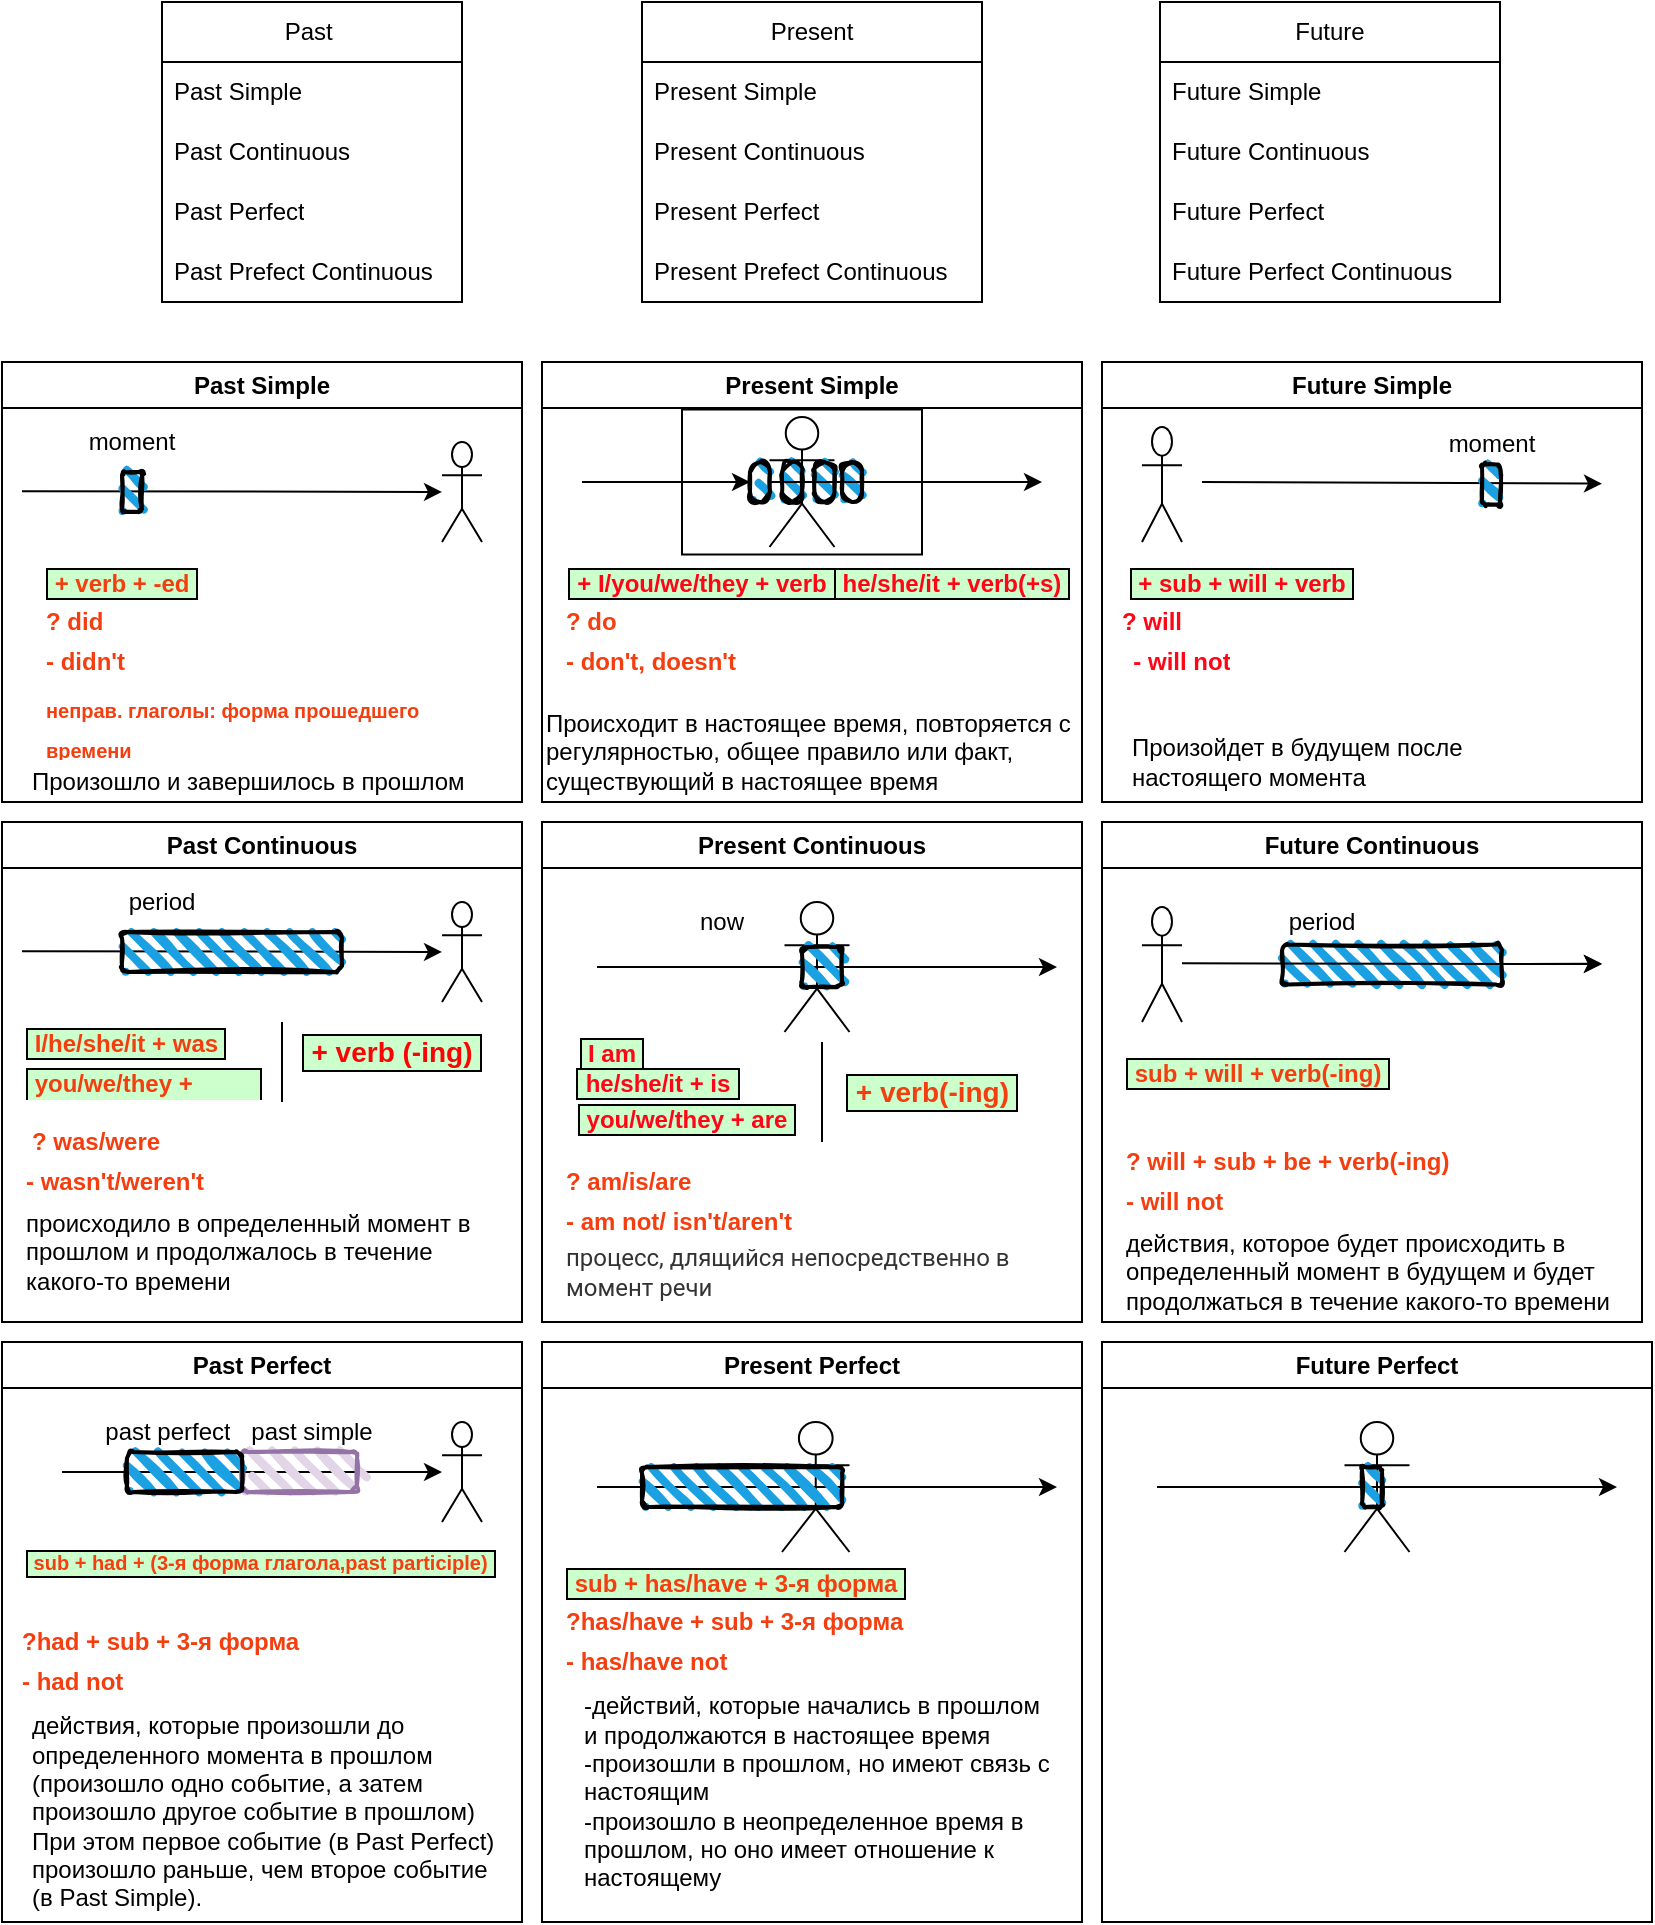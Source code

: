 <mxfile version="21.1.7" type="github">
  <diagram name="Страница 1" id="HaqHr7datS-S6JQ_34eg">
    <mxGraphModel dx="1050" dy="541" grid="1" gridSize="10" guides="1" tooltips="1" connect="1" arrows="1" fold="1" page="1" pageScale="1" pageWidth="827" pageHeight="1169" math="0" shadow="0">
      <root>
        <mxCell id="0" />
        <mxCell id="1" parent="0" />
        <mxCell id="sSVKV6Z9X-DRzIi5GmWs-9" value="Past&amp;nbsp;" style="swimlane;fontStyle=0;childLayout=stackLayout;horizontal=1;startSize=30;horizontalStack=0;resizeParent=1;resizeParentMax=0;resizeLast=0;collapsible=1;marginBottom=0;whiteSpace=wrap;html=1;" parent="1" vertex="1">
          <mxGeometry x="120" y="40" width="150" height="150" as="geometry" />
        </mxCell>
        <mxCell id="sSVKV6Z9X-DRzIi5GmWs-10" value="Past Simple" style="text;strokeColor=none;fillColor=none;align=left;verticalAlign=middle;spacingLeft=4;spacingRight=4;overflow=hidden;points=[[0,0.5],[1,0.5]];portConstraint=eastwest;rotatable=0;whiteSpace=wrap;html=1;" parent="sSVKV6Z9X-DRzIi5GmWs-9" vertex="1">
          <mxGeometry y="30" width="150" height="30" as="geometry" />
        </mxCell>
        <mxCell id="sSVKV6Z9X-DRzIi5GmWs-11" value="Past Continuous" style="text;strokeColor=none;fillColor=none;align=left;verticalAlign=middle;spacingLeft=4;spacingRight=4;overflow=hidden;points=[[0,0.5],[1,0.5]];portConstraint=eastwest;rotatable=0;whiteSpace=wrap;html=1;" parent="sSVKV6Z9X-DRzIi5GmWs-9" vertex="1">
          <mxGeometry y="60" width="150" height="30" as="geometry" />
        </mxCell>
        <mxCell id="sSVKV6Z9X-DRzIi5GmWs-12" value="Past Perfect" style="text;strokeColor=none;fillColor=none;align=left;verticalAlign=middle;spacingLeft=4;spacingRight=4;overflow=hidden;points=[[0,0.5],[1,0.5]];portConstraint=eastwest;rotatable=0;whiteSpace=wrap;html=1;" parent="sSVKV6Z9X-DRzIi5GmWs-9" vertex="1">
          <mxGeometry y="90" width="150" height="30" as="geometry" />
        </mxCell>
        <mxCell id="sSVKV6Z9X-DRzIi5GmWs-18" value="Past Prefect Continuous" style="text;strokeColor=none;fillColor=none;align=left;verticalAlign=middle;spacingLeft=4;spacingRight=4;overflow=hidden;points=[[0,0.5],[1,0.5]];portConstraint=eastwest;rotatable=0;whiteSpace=wrap;html=1;" parent="sSVKV6Z9X-DRzIi5GmWs-9" vertex="1">
          <mxGeometry y="120" width="150" height="30" as="geometry" />
        </mxCell>
        <mxCell id="sSVKV6Z9X-DRzIi5GmWs-19" value="Present" style="swimlane;fontStyle=0;childLayout=stackLayout;horizontal=1;startSize=30;horizontalStack=0;resizeParent=1;resizeParentMax=0;resizeLast=0;collapsible=1;marginBottom=0;whiteSpace=wrap;html=1;" parent="1" vertex="1">
          <mxGeometry x="360" y="40" width="170" height="150" as="geometry" />
        </mxCell>
        <mxCell id="sSVKV6Z9X-DRzIi5GmWs-20" value="Present Simple" style="text;strokeColor=none;fillColor=none;align=left;verticalAlign=middle;spacingLeft=4;spacingRight=4;overflow=hidden;points=[[0,0.5],[1,0.5]];portConstraint=eastwest;rotatable=0;whiteSpace=wrap;html=1;" parent="sSVKV6Z9X-DRzIi5GmWs-19" vertex="1">
          <mxGeometry y="30" width="170" height="30" as="geometry" />
        </mxCell>
        <mxCell id="sSVKV6Z9X-DRzIi5GmWs-21" value="Present Continuous" style="text;strokeColor=none;fillColor=none;align=left;verticalAlign=middle;spacingLeft=4;spacingRight=4;overflow=hidden;points=[[0,0.5],[1,0.5]];portConstraint=eastwest;rotatable=0;whiteSpace=wrap;html=1;" parent="sSVKV6Z9X-DRzIi5GmWs-19" vertex="1">
          <mxGeometry y="60" width="170" height="30" as="geometry" />
        </mxCell>
        <mxCell id="sSVKV6Z9X-DRzIi5GmWs-22" value="Present Perfect" style="text;strokeColor=none;fillColor=none;align=left;verticalAlign=middle;spacingLeft=4;spacingRight=4;overflow=hidden;points=[[0,0.5],[1,0.5]];portConstraint=eastwest;rotatable=0;whiteSpace=wrap;html=1;" parent="sSVKV6Z9X-DRzIi5GmWs-19" vertex="1">
          <mxGeometry y="90" width="170" height="30" as="geometry" />
        </mxCell>
        <mxCell id="sSVKV6Z9X-DRzIi5GmWs-23" value="Present Prefect Continuous" style="text;strokeColor=none;fillColor=none;align=left;verticalAlign=middle;spacingLeft=4;spacingRight=4;overflow=hidden;points=[[0,0.5],[1,0.5]];portConstraint=eastwest;rotatable=0;whiteSpace=wrap;html=1;" parent="sSVKV6Z9X-DRzIi5GmWs-19" vertex="1">
          <mxGeometry y="120" width="170" height="30" as="geometry" />
        </mxCell>
        <mxCell id="sSVKV6Z9X-DRzIi5GmWs-24" value="Future" style="swimlane;fontStyle=0;childLayout=stackLayout;horizontal=1;startSize=30;horizontalStack=0;resizeParent=1;resizeParentMax=0;resizeLast=0;collapsible=1;marginBottom=0;whiteSpace=wrap;html=1;" parent="1" vertex="1">
          <mxGeometry x="619" y="40" width="170" height="150" as="geometry" />
        </mxCell>
        <mxCell id="sSVKV6Z9X-DRzIi5GmWs-25" value="Future Simple" style="text;strokeColor=none;fillColor=none;align=left;verticalAlign=middle;spacingLeft=4;spacingRight=4;overflow=hidden;points=[[0,0.5],[1,0.5]];portConstraint=eastwest;rotatable=0;whiteSpace=wrap;html=1;" parent="sSVKV6Z9X-DRzIi5GmWs-24" vertex="1">
          <mxGeometry y="30" width="170" height="30" as="geometry" />
        </mxCell>
        <mxCell id="sSVKV6Z9X-DRzIi5GmWs-26" value="Future Continuous" style="text;strokeColor=none;fillColor=none;align=left;verticalAlign=middle;spacingLeft=4;spacingRight=4;overflow=hidden;points=[[0,0.5],[1,0.5]];portConstraint=eastwest;rotatable=0;whiteSpace=wrap;html=1;" parent="sSVKV6Z9X-DRzIi5GmWs-24" vertex="1">
          <mxGeometry y="60" width="170" height="30" as="geometry" />
        </mxCell>
        <mxCell id="sSVKV6Z9X-DRzIi5GmWs-27" value="Future Perfect" style="text;strokeColor=none;fillColor=none;align=left;verticalAlign=middle;spacingLeft=4;spacingRight=4;overflow=hidden;points=[[0,0.5],[1,0.5]];portConstraint=eastwest;rotatable=0;whiteSpace=wrap;html=1;" parent="sSVKV6Z9X-DRzIi5GmWs-24" vertex="1">
          <mxGeometry y="90" width="170" height="30" as="geometry" />
        </mxCell>
        <mxCell id="sSVKV6Z9X-DRzIi5GmWs-28" value="Future Perfect Continuous" style="text;strokeColor=none;fillColor=none;align=left;verticalAlign=middle;spacingLeft=4;spacingRight=4;overflow=hidden;points=[[0,0.5],[1,0.5]];portConstraint=eastwest;rotatable=0;whiteSpace=wrap;html=1;" parent="sSVKV6Z9X-DRzIi5GmWs-24" vertex="1">
          <mxGeometry y="120" width="170" height="30" as="geometry" />
        </mxCell>
        <mxCell id="sSVKV6Z9X-DRzIi5GmWs-29" value="Past Simple" style="swimlane;whiteSpace=wrap;html=1;" parent="1" vertex="1">
          <mxGeometry x="40" y="220" width="260" height="220" as="geometry" />
        </mxCell>
        <mxCell id="sSVKV6Z9X-DRzIi5GmWs-32" value="" style="shape=umlActor;verticalLabelPosition=bottom;verticalAlign=top;html=1;outlineConnect=0;" parent="sSVKV6Z9X-DRzIi5GmWs-29" vertex="1">
          <mxGeometry x="220" y="40" width="20" height="50" as="geometry" />
        </mxCell>
        <mxCell id="sSVKV6Z9X-DRzIi5GmWs-33" value="" style="endArrow=classic;html=1;rounded=0;exitX=0.375;exitY=0.729;exitDx=0;exitDy=0;exitPerimeter=0;" parent="sSVKV6Z9X-DRzIi5GmWs-29" target="sSVKV6Z9X-DRzIi5GmWs-32" edge="1">
          <mxGeometry width="50" height="50" relative="1" as="geometry">
            <mxPoint x="10" y="64.58" as="sourcePoint" />
            <mxPoint x="200" y="64.58" as="targetPoint" />
          </mxGeometry>
        </mxCell>
        <mxCell id="sSVKV6Z9X-DRzIi5GmWs-35" value="" style="rounded=1;whiteSpace=wrap;html=1;strokeWidth=2;fillWeight=4;hachureGap=8;hachureAngle=45;fillColor=#1ba1e2;sketch=1;" parent="sSVKV6Z9X-DRzIi5GmWs-29" vertex="1">
          <mxGeometry x="60" y="55" width="10" height="20" as="geometry" />
        </mxCell>
        <UserObject label="&amp;nbsp;+ verb + -ed&amp;nbsp;" placeholders="1" name="Variable" id="sSVKV6Z9X-DRzIi5GmWs-45">
          <mxCell style="text;html=1;strokeColor=none;fillColor=none;align=left;verticalAlign=middle;whiteSpace=wrap;overflow=hidden;fontStyle=1;fontColor=#f43e10;fontSize=12;labelBackgroundColor=#CCFFCC;labelBorderColor=default;" parent="sSVKV6Z9X-DRzIi5GmWs-29" vertex="1">
            <mxGeometry x="20" y="100" width="80" height="20" as="geometry" />
          </mxCell>
        </UserObject>
        <UserObject label="&lt;font style=&quot;font-size: 10px;&quot;&gt;неправ. глаголы: форма прошедшего времени&lt;/font&gt;" placeholders="1" name="Variable" id="sSVKV6Z9X-DRzIi5GmWs-47">
          <mxCell style="text;html=1;strokeColor=none;fillColor=none;align=left;verticalAlign=middle;whiteSpace=wrap;overflow=hidden;fontStyle=1;fontColor=#f43e10;fontSize=17;" parent="sSVKV6Z9X-DRzIi5GmWs-29" vertex="1">
            <mxGeometry x="20" y="160" width="195" height="40" as="geometry" />
          </mxCell>
        </UserObject>
        <UserObject label="Произошло и завершилось в прошлом" placeholders="1" name="Variable" id="sSVKV6Z9X-DRzIi5GmWs-54">
          <mxCell style="text;html=1;strokeColor=none;fillColor=none;align=left;verticalAlign=middle;whiteSpace=wrap;overflow=hidden;" parent="sSVKV6Z9X-DRzIi5GmWs-29" vertex="1">
            <mxGeometry x="12.5" y="200" width="235" height="20" as="geometry" />
          </mxCell>
        </UserObject>
        <UserObject label="moment" placeholders="1" name="Variable" id="sSVKV6Z9X-DRzIi5GmWs-55">
          <mxCell style="text;html=1;strokeColor=none;fillColor=none;align=center;verticalAlign=middle;whiteSpace=wrap;overflow=hidden;" parent="sSVKV6Z9X-DRzIi5GmWs-29" vertex="1">
            <mxGeometry x="25" y="30" width="80" height="20" as="geometry" />
          </mxCell>
        </UserObject>
        <UserObject label="? did" placeholders="1" name="Variable" id="KWtOq8d0CYG3wRhczN9--9">
          <mxCell style="text;html=1;strokeColor=none;fillColor=none;align=left;verticalAlign=middle;whiteSpace=wrap;overflow=hidden;fontStyle=1;fontColor=#f43e10;fontSize=12;" parent="sSVKV6Z9X-DRzIi5GmWs-29" vertex="1">
            <mxGeometry x="20" y="120" width="75" height="20" as="geometry" />
          </mxCell>
        </UserObject>
        <UserObject label="- didn&#39;t" placeholders="1" name="Variable" id="KWtOq8d0CYG3wRhczN9--15">
          <mxCell style="text;html=1;strokeColor=none;fillColor=none;align=left;verticalAlign=middle;whiteSpace=wrap;overflow=hidden;fontStyle=1;fontColor=#f43e10;fontSize=12;" parent="sSVKV6Z9X-DRzIi5GmWs-29" vertex="1">
            <mxGeometry x="20" y="140" width="75" height="20" as="geometry" />
          </mxCell>
        </UserObject>
        <mxCell id="sSVKV6Z9X-DRzIi5GmWs-30" value="Present Simple" style="swimlane;whiteSpace=wrap;html=1;" parent="1" vertex="1">
          <mxGeometry x="310" y="220" width="270" height="220" as="geometry" />
        </mxCell>
        <mxCell id="sSVKV6Z9X-DRzIi5GmWs-48" value="" style="shape=umlActor;verticalLabelPosition=bottom;verticalAlign=top;html=1;outlineConnect=0;" parent="sSVKV6Z9X-DRzIi5GmWs-30" vertex="1">
          <mxGeometry x="113.75" y="27.5" width="32.5" height="65" as="geometry" />
        </mxCell>
        <UserObject label="&amp;nbsp;+ I/you/we/they + verb&amp;nbsp;" placeholders="1" name="Variable" id="sSVKV6Z9X-DRzIi5GmWs-52">
          <mxCell style="text;html=1;strokeColor=none;fillColor=none;align=center;verticalAlign=middle;whiteSpace=wrap;overflow=hidden;fontColor=#FF0516;fontStyle=1;labelBackgroundColor=#CCFFCC;labelBorderColor=default;" parent="sSVKV6Z9X-DRzIi5GmWs-30" vertex="1">
            <mxGeometry x="10" y="100" width="140" height="20" as="geometry" />
          </mxCell>
        </UserObject>
        <UserObject label="&amp;nbsp;he/she/it + verb(+s)&amp;nbsp;" placeholders="1" name="Variable" id="sSVKV6Z9X-DRzIi5GmWs-53">
          <mxCell style="text;html=1;strokeColor=none;fillColor=none;align=center;verticalAlign=middle;whiteSpace=wrap;overflow=hidden;fontStyle=1;fontColor=#FF0516;labelBackgroundColor=#CCFFCC;labelBorderColor=default;" parent="sSVKV6Z9X-DRzIi5GmWs-30" vertex="1">
            <mxGeometry x="140" y="100" width="130" height="20" as="geometry" />
          </mxCell>
        </UserObject>
        <UserObject label="Происходит в настоящее время, повторяется с регулярностью, общее правило или факт, существующий в настоящее время" placeholders="1" name="Variable" id="sSVKV6Z9X-DRzIi5GmWs-56">
          <mxCell style="text;html=1;strokeColor=none;fillColor=none;align=left;verticalAlign=middle;whiteSpace=wrap;overflow=hidden;" parent="sSVKV6Z9X-DRzIi5GmWs-30" vertex="1">
            <mxGeometry y="170" width="265" height="50" as="geometry" />
          </mxCell>
        </UserObject>
        <UserObject label="? do" placeholders="1" name="Variable" id="KWtOq8d0CYG3wRhczN9--10">
          <mxCell style="text;html=1;strokeColor=none;fillColor=none;align=left;verticalAlign=middle;whiteSpace=wrap;overflow=hidden;fontStyle=1;fontColor=#f43e10;fontSize=12;" parent="sSVKV6Z9X-DRzIi5GmWs-30" vertex="1">
            <mxGeometry x="10" y="120" width="75" height="20" as="geometry" />
          </mxCell>
        </UserObject>
        <UserObject label="- don&#39;t, doesn&#39;t" placeholders="1" name="Variable" id="KWtOq8d0CYG3wRhczN9--13">
          <mxCell style="text;html=1;strokeColor=none;fillColor=none;align=left;verticalAlign=middle;whiteSpace=wrap;overflow=hidden;fontStyle=1;fontColor=#f43e10;fontSize=12;" parent="sSVKV6Z9X-DRzIi5GmWs-30" vertex="1">
            <mxGeometry x="10" y="140" width="120" height="20" as="geometry" />
          </mxCell>
        </UserObject>
        <mxCell id="KWtOq8d0CYG3wRhczN9--48" value="" style="rounded=1;whiteSpace=wrap;html=1;strokeWidth=2;fillWeight=4;hachureGap=8;hachureAngle=45;fillColor=#1ba1e2;sketch=1;arcSize=50;" parent="sSVKV6Z9X-DRzIi5GmWs-30" vertex="1">
          <mxGeometry x="120" y="50" width="10" height="20" as="geometry" />
        </mxCell>
        <mxCell id="KWtOq8d0CYG3wRhczN9--49" value="" style="rounded=1;whiteSpace=wrap;html=1;strokeWidth=2;fillWeight=4;hachureGap=8;hachureAngle=45;fillColor=#1ba1e2;sketch=1;arcSize=50;" parent="sSVKV6Z9X-DRzIi5GmWs-30" vertex="1">
          <mxGeometry x="136.25" y="50" width="10" height="20" as="geometry" />
        </mxCell>
        <mxCell id="KWtOq8d0CYG3wRhczN9--50" value="" style="rounded=1;whiteSpace=wrap;html=1;strokeWidth=2;fillWeight=4;hachureGap=8;hachureAngle=45;fillColor=#1ba1e2;sketch=1;arcSize=50;" parent="sSVKV6Z9X-DRzIi5GmWs-30" vertex="1">
          <mxGeometry x="150" y="50" width="10" height="20" as="geometry" />
        </mxCell>
        <mxCell id="KWtOq8d0CYG3wRhczN9--52" value="" style="rounded=0;whiteSpace=wrap;html=1;fillColor=none;" parent="sSVKV6Z9X-DRzIi5GmWs-30" vertex="1">
          <mxGeometry x="70" y="23.75" width="120" height="72.5" as="geometry" />
        </mxCell>
        <mxCell id="KWtOq8d0CYG3wRhczN9--46" value="" style="rounded=1;whiteSpace=wrap;html=1;strokeWidth=2;fillWeight=4;hachureGap=8;hachureAngle=45;fillColor=#1ba1e2;sketch=1;arcSize=50;" parent="sSVKV6Z9X-DRzIi5GmWs-30" vertex="1">
          <mxGeometry x="104" y="50" width="10" height="20" as="geometry" />
        </mxCell>
        <mxCell id="sSVKV6Z9X-DRzIi5GmWs-31" value="Future Simple" style="swimlane;whiteSpace=wrap;html=1;" parent="1" vertex="1">
          <mxGeometry x="590" y="220" width="270" height="220" as="geometry" />
        </mxCell>
        <UserObject label="&amp;nbsp;+ sub + will + verb&amp;nbsp;" placeholders="1" name="Variable" id="sSVKV6Z9X-DRzIi5GmWs-57">
          <mxCell style="text;html=1;strokeColor=none;fillColor=none;align=center;verticalAlign=middle;whiteSpace=wrap;overflow=hidden;fontColor=#FF0516;fontStyle=1;fontSize=12;labelBackgroundColor=#CCFFCC;labelBorderColor=default;" parent="sSVKV6Z9X-DRzIi5GmWs-31" vertex="1">
            <mxGeometry x="10" y="100" width="120" height="20" as="geometry" />
          </mxCell>
        </UserObject>
        <mxCell id="sSVKV6Z9X-DRzIi5GmWs-58" value="" style="shape=umlActor;verticalLabelPosition=bottom;verticalAlign=top;html=1;outlineConnect=0;" parent="sSVKV6Z9X-DRzIi5GmWs-31" vertex="1">
          <mxGeometry x="20" y="32.5" width="20" height="57.5" as="geometry" />
        </mxCell>
        <mxCell id="sSVKV6Z9X-DRzIi5GmWs-59" value="" style="endArrow=classic;html=1;rounded=0;" parent="sSVKV6Z9X-DRzIi5GmWs-31" edge="1">
          <mxGeometry width="50" height="50" relative="1" as="geometry">
            <mxPoint x="50" y="60" as="sourcePoint" />
            <mxPoint x="250" y="60.83" as="targetPoint" />
          </mxGeometry>
        </mxCell>
        <mxCell id="sSVKV6Z9X-DRzIi5GmWs-60" value="" style="rounded=1;whiteSpace=wrap;html=1;strokeWidth=2;fillWeight=4;hachureGap=8;hachureAngle=45;fillColor=#1ba1e2;sketch=1;" parent="sSVKV6Z9X-DRzIi5GmWs-31" vertex="1">
          <mxGeometry x="190" y="51.25" width="9" height="20" as="geometry" />
        </mxCell>
        <UserObject label="Произойдет в будущем после настоящего момента" placeholders="1" name="Variable" id="sSVKV6Z9X-DRzIi5GmWs-62">
          <mxCell style="text;html=1;strokeColor=none;fillColor=none;align=left;verticalAlign=middle;whiteSpace=wrap;overflow=hidden;" parent="sSVKV6Z9X-DRzIi5GmWs-31" vertex="1">
            <mxGeometry x="12.5" y="180" width="235" height="40" as="geometry" />
          </mxCell>
        </UserObject>
        <UserObject label="moment" placeholders="1" name="Variable" id="sSVKV6Z9X-DRzIi5GmWs-63">
          <mxCell style="text;html=1;strokeColor=none;fillColor=none;align=center;verticalAlign=middle;whiteSpace=wrap;overflow=hidden;" parent="sSVKV6Z9X-DRzIi5GmWs-31" vertex="1">
            <mxGeometry x="154.5" y="31.25" width="80" height="20" as="geometry" />
          </mxCell>
        </UserObject>
        <UserObject label="? will" placeholders="1" name="Variable" id="KWtOq8d0CYG3wRhczN9--11">
          <mxCell style="text;html=1;strokeColor=none;fillColor=none;align=center;verticalAlign=middle;whiteSpace=wrap;overflow=hidden;fontColor=#FF0516;fontStyle=1;fontSize=12;" parent="sSVKV6Z9X-DRzIi5GmWs-31" vertex="1">
            <mxGeometry y="120" width="50" height="20" as="geometry" />
          </mxCell>
        </UserObject>
        <UserObject label="- will not" placeholders="1" name="Variable" id="KWtOq8d0CYG3wRhczN9--14">
          <mxCell style="text;html=1;strokeColor=none;fillColor=none;align=center;verticalAlign=middle;whiteSpace=wrap;overflow=hidden;fontColor=#FF0516;fontStyle=1;fontSize=12;" parent="sSVKV6Z9X-DRzIi5GmWs-31" vertex="1">
            <mxGeometry x="10" y="140" width="60" height="20" as="geometry" />
          </mxCell>
        </UserObject>
        <mxCell id="sSVKV6Z9X-DRzIi5GmWs-49" value="" style="endArrow=classic;html=1;rounded=0;" parent="1" edge="1" source="KWtOq8d0CYG3wRhczN9--46">
          <mxGeometry width="50" height="50" relative="1" as="geometry">
            <mxPoint x="330" y="280" as="sourcePoint" />
            <mxPoint x="560" y="280" as="targetPoint" />
          </mxGeometry>
        </mxCell>
        <mxCell id="KWtOq8d0CYG3wRhczN9--17" value="Past Continuous" style="swimlane;whiteSpace=wrap;html=1;" parent="1" vertex="1">
          <mxGeometry x="40" y="450" width="260" height="250" as="geometry" />
        </mxCell>
        <mxCell id="KWtOq8d0CYG3wRhczN9--18" value="" style="shape=umlActor;verticalLabelPosition=bottom;verticalAlign=top;html=1;outlineConnect=0;" parent="KWtOq8d0CYG3wRhczN9--17" vertex="1">
          <mxGeometry x="220" y="40" width="20" height="50" as="geometry" />
        </mxCell>
        <mxCell id="KWtOq8d0CYG3wRhczN9--19" value="" style="endArrow=classic;html=1;rounded=0;exitX=0.375;exitY=0.729;exitDx=0;exitDy=0;exitPerimeter=0;" parent="KWtOq8d0CYG3wRhczN9--17" target="KWtOq8d0CYG3wRhczN9--18" edge="1">
          <mxGeometry width="50" height="50" relative="1" as="geometry">
            <mxPoint x="10" y="64.58" as="sourcePoint" />
            <mxPoint x="200" y="64.58" as="targetPoint" />
          </mxGeometry>
        </mxCell>
        <mxCell id="KWtOq8d0CYG3wRhczN9--20" value="" style="rounded=1;whiteSpace=wrap;html=1;strokeWidth=2;fillWeight=4;hachureGap=8;hachureAngle=45;fillColor=#1ba1e2;sketch=1;" parent="KWtOq8d0CYG3wRhczN9--17" vertex="1">
          <mxGeometry x="60" y="55" width="110" height="20" as="geometry" />
        </mxCell>
        <UserObject label="&amp;nbsp;I/he/she/it + was&amp;nbsp;" placeholders="1" name="Variable" id="KWtOq8d0CYG3wRhczN9--21">
          <mxCell style="text;html=1;strokeColor=none;fillColor=none;align=left;verticalAlign=middle;whiteSpace=wrap;overflow=hidden;fontStyle=1;fontColor=#f43e10;fontSize=12;labelBackgroundColor=#CCFFCC;labelBorderColor=default;" parent="KWtOq8d0CYG3wRhczN9--17" vertex="1">
            <mxGeometry x="10" y="100" width="140" height="20" as="geometry" />
          </mxCell>
        </UserObject>
        <UserObject label="происходило в определенный момент в прошлом и продолжалось в течение какого-то времени" placeholders="1" name="Variable" id="KWtOq8d0CYG3wRhczN9--23">
          <mxCell style="text;html=1;strokeColor=none;fillColor=none;align=left;verticalAlign=middle;whiteSpace=wrap;overflow=hidden;" parent="KWtOq8d0CYG3wRhczN9--17" vertex="1">
            <mxGeometry x="10" y="190" width="235" height="50" as="geometry" />
          </mxCell>
        </UserObject>
        <UserObject label="period" placeholders="1" name="Variable" id="KWtOq8d0CYG3wRhczN9--24">
          <mxCell style="text;html=1;strokeColor=none;fillColor=none;align=center;verticalAlign=middle;whiteSpace=wrap;overflow=hidden;" parent="KWtOq8d0CYG3wRhczN9--17" vertex="1">
            <mxGeometry x="40" y="30" width="80" height="20" as="geometry" />
          </mxCell>
        </UserObject>
        <UserObject label="? was/were" placeholders="1" name="Variable" id="KWtOq8d0CYG3wRhczN9--25">
          <mxCell style="text;html=1;strokeColor=none;fillColor=none;align=left;verticalAlign=middle;whiteSpace=wrap;overflow=hidden;fontStyle=1;fontColor=#f43e10;fontSize=12;" parent="KWtOq8d0CYG3wRhczN9--17" vertex="1">
            <mxGeometry x="12.5" y="150" width="87.5" height="20" as="geometry" />
          </mxCell>
        </UserObject>
        <UserObject label="- wasn&#39;t/weren&#39;t" placeholders="1" name="Variable" id="KWtOq8d0CYG3wRhczN9--26">
          <mxCell style="text;html=1;strokeColor=none;fillColor=none;align=left;verticalAlign=middle;whiteSpace=wrap;overflow=hidden;fontStyle=1;fontColor=#f43e10;fontSize=12;" parent="KWtOq8d0CYG3wRhczN9--17" vertex="1">
            <mxGeometry x="10" y="170" width="120" height="20" as="geometry" />
          </mxCell>
        </UserObject>
        <UserObject label="&amp;nbsp;you/we/they + were&amp;nbsp;" placeholders="1" name="Variable" id="KWtOq8d0CYG3wRhczN9--27">
          <mxCell style="text;html=1;strokeColor=none;fillColor=none;align=left;verticalAlign=middle;whiteSpace=wrap;overflow=hidden;fontStyle=1;fontColor=#f43e10;fontSize=12;labelBackgroundColor=#CCFFCC;labelBorderColor=default;" parent="KWtOq8d0CYG3wRhczN9--17" vertex="1">
            <mxGeometry x="10" y="120" width="120" height="20" as="geometry" />
          </mxCell>
        </UserObject>
        <mxCell id="KWtOq8d0CYG3wRhczN9--41" value="" style="endArrow=none;html=1;rounded=0;" parent="KWtOq8d0CYG3wRhczN9--17" edge="1">
          <mxGeometry width="50" height="50" relative="1" as="geometry">
            <mxPoint x="140" y="140" as="sourcePoint" />
            <mxPoint x="140" y="100" as="targetPoint" />
          </mxGeometry>
        </mxCell>
        <mxCell id="KWtOq8d0CYG3wRhczN9--42" value="&amp;nbsp;+ verb (-ing)&amp;nbsp;" style="text;html=1;strokeColor=none;fillColor=none;align=center;verticalAlign=middle;whiteSpace=wrap;rounded=0;fontStyle=1;fontColor=#fb0404;fontSize=14;labelBackgroundColor=#CCFFCC;labelBorderColor=default;" parent="KWtOq8d0CYG3wRhczN9--17" vertex="1">
          <mxGeometry x="145" y="100" width="100" height="30" as="geometry" />
        </mxCell>
        <mxCell id="KWtOq8d0CYG3wRhczN9--30" value="Present Continuous" style="swimlane;whiteSpace=wrap;html=1;" parent="1" vertex="1">
          <mxGeometry x="310" y="450" width="270" height="250" as="geometry" />
        </mxCell>
        <UserObject label="&amp;nbsp;I am&amp;nbsp;" placeholders="1" name="Variable" id="KWtOq8d0CYG3wRhczN9--32">
          <mxCell style="text;html=1;strokeColor=none;fillColor=none;align=center;verticalAlign=middle;whiteSpace=wrap;overflow=hidden;fontColor=#FF0516;fontStyle=1;labelBackgroundColor=#CCFFCC;labelBorderColor=default;" parent="KWtOq8d0CYG3wRhczN9--30" vertex="1">
            <mxGeometry x="15" y="105" width="40" height="20" as="geometry" />
          </mxCell>
        </UserObject>
        <UserObject label="&amp;nbsp;he/she/it + is&amp;nbsp;" placeholders="1" name="Variable" id="KWtOq8d0CYG3wRhczN9--33">
          <mxCell style="text;html=1;strokeColor=none;fillColor=none;align=center;verticalAlign=middle;whiteSpace=wrap;overflow=hidden;fontStyle=1;fontColor=#FF0516;labelBackgroundColor=#CCFFCC;labelBorderColor=default;" parent="KWtOq8d0CYG3wRhczN9--30" vertex="1">
            <mxGeometry x="13" y="120" width="90" height="20" as="geometry" />
          </mxCell>
        </UserObject>
        <UserObject label="&lt;span style=&quot;color: rgb(51, 51, 51); font-family: Roboto, sans-serif; background-color: rgb(255, 255, 255);&quot;&gt;&lt;font style=&quot;font-size: 12px;&quot;&gt;процесс, длящийся непосредственно в момент речи&lt;/font&gt;&lt;/span&gt;" placeholders="1" name="Variable" id="KWtOq8d0CYG3wRhczN9--34">
          <mxCell style="text;html=1;strokeColor=none;fillColor=none;align=left;verticalAlign=middle;whiteSpace=wrap;overflow=hidden;" parent="KWtOq8d0CYG3wRhczN9--30" vertex="1">
            <mxGeometry x="10" y="200" width="265" height="50" as="geometry" />
          </mxCell>
        </UserObject>
        <UserObject label="? am/is/are" placeholders="1" name="Variable" id="KWtOq8d0CYG3wRhczN9--35">
          <mxCell style="text;html=1;strokeColor=none;fillColor=none;align=left;verticalAlign=middle;whiteSpace=wrap;overflow=hidden;fontStyle=1;fontColor=#f43e10;fontSize=12;" parent="KWtOq8d0CYG3wRhczN9--30" vertex="1">
            <mxGeometry x="10" y="170" width="100" height="20" as="geometry" />
          </mxCell>
        </UserObject>
        <UserObject label="- am not/ isn&#39;t/aren&#39;t" placeholders="1" name="Variable" id="KWtOq8d0CYG3wRhczN9--36">
          <mxCell style="text;html=1;strokeColor=none;fillColor=none;align=left;verticalAlign=middle;whiteSpace=wrap;overflow=hidden;fontStyle=1;fontColor=#f43e10;fontSize=12;" parent="KWtOq8d0CYG3wRhczN9--30" vertex="1">
            <mxGeometry x="10" y="190" width="150" height="20" as="geometry" />
          </mxCell>
        </UserObject>
        <UserObject label="&amp;nbsp;you/we/they + are&amp;nbsp;" placeholders="1" name="Variable" id="KWtOq8d0CYG3wRhczN9--37">
          <mxCell style="text;html=1;strokeColor=none;fillColor=none;align=center;verticalAlign=middle;whiteSpace=wrap;overflow=hidden;fontStyle=1;fontColor=#FF0516;labelBackgroundColor=#CCFFCC;labelBorderColor=default;" parent="KWtOq8d0CYG3wRhczN9--30" vertex="1">
            <mxGeometry x="15" y="137.5" width="115" height="20" as="geometry" />
          </mxCell>
        </UserObject>
        <mxCell id="KWtOq8d0CYG3wRhczN9--39" value="" style="endArrow=none;html=1;rounded=0;" parent="KWtOq8d0CYG3wRhczN9--30" edge="1">
          <mxGeometry width="50" height="50" relative="1" as="geometry">
            <mxPoint x="140" y="160" as="sourcePoint" />
            <mxPoint x="140" y="110" as="targetPoint" />
          </mxGeometry>
        </mxCell>
        <UserObject label="&amp;nbsp;+ verb(-ing)&amp;nbsp;" placeholders="1" name="Variable" id="KWtOq8d0CYG3wRhczN9--40">
          <mxCell style="text;html=1;strokeColor=none;fillColor=none;align=left;verticalAlign=middle;whiteSpace=wrap;overflow=hidden;fontStyle=1;fontColor=#f43e10;fontSize=14;labelBackgroundColor=#CCFFCC;labelBorderColor=default;" parent="KWtOq8d0CYG3wRhczN9--30" vertex="1">
            <mxGeometry x="150" y="120" width="90" height="30" as="geometry" />
          </mxCell>
        </UserObject>
        <mxCell id="KWtOq8d0CYG3wRhczN9--43" value="" style="shape=umlActor;verticalLabelPosition=bottom;verticalAlign=top;html=1;outlineConnect=0;" parent="KWtOq8d0CYG3wRhczN9--30" vertex="1">
          <mxGeometry x="121.25" y="40" width="32.5" height="65" as="geometry" />
        </mxCell>
        <mxCell id="KWtOq8d0CYG3wRhczN9--44" value="" style="endArrow=classic;html=1;rounded=0;" parent="KWtOq8d0CYG3wRhczN9--30" edge="1">
          <mxGeometry width="50" height="50" relative="1" as="geometry">
            <mxPoint x="27.5" y="72.5" as="sourcePoint" />
            <mxPoint x="257.5" y="72.5" as="targetPoint" />
          </mxGeometry>
        </mxCell>
        <mxCell id="KWtOq8d0CYG3wRhczN9--45" value="" style="rounded=1;whiteSpace=wrap;html=1;strokeWidth=2;fillWeight=4;hachureGap=8;hachureAngle=45;fillColor=#1ba1e2;sketch=1;" parent="KWtOq8d0CYG3wRhczN9--30" vertex="1">
          <mxGeometry x="130" y="62.5" width="20" height="20" as="geometry" />
        </mxCell>
        <UserObject label="now" placeholders="1" name="Variable" id="KWtOq8d0CYG3wRhczN9--69">
          <mxCell style="text;html=1;strokeColor=none;fillColor=none;align=center;verticalAlign=middle;whiteSpace=wrap;overflow=hidden;" parent="KWtOq8d0CYG3wRhczN9--30" vertex="1">
            <mxGeometry x="50" y="40" width="80" height="20" as="geometry" />
          </mxCell>
        </UserObject>
        <mxCell id="KWtOq8d0CYG3wRhczN9--53" value="Future Continuous" style="swimlane;whiteSpace=wrap;html=1;" parent="1" vertex="1">
          <mxGeometry x="590" y="450" width="270" height="250" as="geometry" />
        </mxCell>
        <UserObject label="действия, которое будет происходить в определенный момент в будущем и будет продолжаться в течение какого-то времени" placeholders="1" name="Variable" id="KWtOq8d0CYG3wRhczN9--56">
          <mxCell style="text;html=1;strokeColor=none;fillColor=none;align=left;verticalAlign=middle;whiteSpace=wrap;overflow=hidden;" parent="KWtOq8d0CYG3wRhczN9--53" vertex="1">
            <mxGeometry x="10" y="200" width="265" height="50" as="geometry" />
          </mxCell>
        </UserObject>
        <mxCell id="KWtOq8d0CYG3wRhczN9--66" value="" style="shape=umlActor;verticalLabelPosition=bottom;verticalAlign=top;html=1;outlineConnect=0;" parent="KWtOq8d0CYG3wRhczN9--53" vertex="1">
          <mxGeometry x="20" y="42.5" width="20" height="57.5" as="geometry" />
        </mxCell>
        <mxCell id="KWtOq8d0CYG3wRhczN9--67" value="" style="endArrow=classic;html=1;rounded=0;" parent="KWtOq8d0CYG3wRhczN9--53" source="KWtOq8d0CYG3wRhczN9--70" edge="1">
          <mxGeometry width="50" height="50" relative="1" as="geometry">
            <mxPoint x="50" y="70" as="sourcePoint" />
            <mxPoint x="250" y="70.83" as="targetPoint" />
          </mxGeometry>
        </mxCell>
        <mxCell id="KWtOq8d0CYG3wRhczN9--70" value="" style="rounded=1;whiteSpace=wrap;html=1;strokeWidth=2;fillWeight=4;hachureGap=8;hachureAngle=45;fillColor=#1ba1e2;sketch=1;" parent="KWtOq8d0CYG3wRhczN9--53" vertex="1">
          <mxGeometry x="90" y="61.25" width="110" height="20" as="geometry" />
        </mxCell>
        <UserObject label="period" placeholders="1" name="Variable" id="KWtOq8d0CYG3wRhczN9--72">
          <mxCell style="text;html=1;strokeColor=none;fillColor=none;align=center;verticalAlign=middle;whiteSpace=wrap;overflow=hidden;" parent="KWtOq8d0CYG3wRhczN9--53" vertex="1">
            <mxGeometry x="70" y="40" width="80" height="20" as="geometry" />
          </mxCell>
        </UserObject>
        <mxCell id="KWtOq8d0CYG3wRhczN9--73" value="" style="endArrow=classic;html=1;rounded=0;exitX=0.375;exitY=0.729;exitDx=0;exitDy=0;exitPerimeter=0;" parent="KWtOq8d0CYG3wRhczN9--53" edge="1">
          <mxGeometry width="50" height="50" relative="1" as="geometry">
            <mxPoint x="40" y="70.63" as="sourcePoint" />
            <mxPoint x="250" y="71.05" as="targetPoint" />
          </mxGeometry>
        </mxCell>
        <UserObject label="&amp;nbsp;sub + will + verb(-ing)&amp;nbsp;" placeholders="1" name="Variable" id="KWtOq8d0CYG3wRhczN9--74">
          <mxCell style="text;html=1;strokeColor=none;fillColor=none;align=left;verticalAlign=middle;whiteSpace=wrap;overflow=hidden;fontStyle=1;fontColor=#f43e10;fontSize=12;labelBackgroundColor=#CCFFCC;labelBorderColor=default;" parent="KWtOq8d0CYG3wRhczN9--53" vertex="1">
            <mxGeometry x="10" y="115" width="140" height="20" as="geometry" />
          </mxCell>
        </UserObject>
        <UserObject label="? will + sub + be + verb(-ing)" placeholders="1" name="Variable" id="KWtOq8d0CYG3wRhczN9--75">
          <mxCell style="text;html=1;strokeColor=none;fillColor=none;align=left;verticalAlign=middle;whiteSpace=wrap;overflow=hidden;fontStyle=1;fontColor=#f43e10;fontSize=12;" parent="KWtOq8d0CYG3wRhczN9--53" vertex="1">
            <mxGeometry x="10" y="160" width="200" height="20" as="geometry" />
          </mxCell>
        </UserObject>
        <UserObject label="- will not" placeholders="1" name="Variable" id="KWtOq8d0CYG3wRhczN9--76">
          <mxCell style="text;html=1;strokeColor=none;fillColor=none;align=left;verticalAlign=middle;whiteSpace=wrap;overflow=hidden;fontStyle=1;fontColor=#f43e10;fontSize=12;" parent="KWtOq8d0CYG3wRhczN9--53" vertex="1">
            <mxGeometry x="10" y="180" width="200" height="20" as="geometry" />
          </mxCell>
        </UserObject>
        <mxCell id="KWtOq8d0CYG3wRhczN9--77" value="Past Perfect" style="swimlane;whiteSpace=wrap;html=1;" parent="1" vertex="1">
          <mxGeometry x="40" y="710" width="260" height="290" as="geometry" />
        </mxCell>
        <mxCell id="KWtOq8d0CYG3wRhczN9--78" value="" style="shape=umlActor;verticalLabelPosition=bottom;verticalAlign=top;html=1;outlineConnect=0;" parent="KWtOq8d0CYG3wRhczN9--77" vertex="1">
          <mxGeometry x="220" y="40" width="20" height="50" as="geometry" />
        </mxCell>
        <mxCell id="KWtOq8d0CYG3wRhczN9--79" value="" style="endArrow=classic;html=1;rounded=0;" parent="KWtOq8d0CYG3wRhczN9--77" target="KWtOq8d0CYG3wRhczN9--78" edge="1">
          <mxGeometry width="50" height="50" relative="1" as="geometry">
            <mxPoint x="30" y="65" as="sourcePoint" />
            <mxPoint x="200" y="64.58" as="targetPoint" />
          </mxGeometry>
        </mxCell>
        <UserObject label="&amp;nbsp;sub + had + (3-я форма глагола,past participle)&amp;nbsp;" placeholders="1" name="Variable" id="KWtOq8d0CYG3wRhczN9--81">
          <mxCell style="text;html=1;strokeColor=none;fillColor=none;align=left;verticalAlign=middle;whiteSpace=wrap;overflow=hidden;fontStyle=1;fontColor=#f43e10;fontSize=10;labelBackgroundColor=#CCFFCC;labelBorderColor=default;" parent="KWtOq8d0CYG3wRhczN9--77" vertex="1">
            <mxGeometry x="10" y="100" width="250" height="20" as="geometry" />
          </mxCell>
        </UserObject>
        <UserObject label="действия, которые произошли до определенного момента в прошлом (произошло одно событие, а затем произошло другое событие в прошлом) При этом первое событие (в Past Perfect) произошло раньше, чем второе событие (в Past Simple)." placeholders="1" name="Variable" id="KWtOq8d0CYG3wRhczN9--82">
          <mxCell style="text;html=1;strokeColor=none;fillColor=none;align=left;verticalAlign=middle;whiteSpace=wrap;overflow=hidden;" parent="KWtOq8d0CYG3wRhczN9--77" vertex="1">
            <mxGeometry x="12.5" y="180" width="235" height="110" as="geometry" />
          </mxCell>
        </UserObject>
        <UserObject label="past perfect" placeholders="1" name="Variable" id="KWtOq8d0CYG3wRhczN9--83">
          <mxCell style="text;html=1;strokeColor=none;fillColor=none;align=center;verticalAlign=middle;whiteSpace=wrap;overflow=hidden;" parent="KWtOq8d0CYG3wRhczN9--77" vertex="1">
            <mxGeometry x="47.5" y="35" width="70" height="20" as="geometry" />
          </mxCell>
        </UserObject>
        <UserObject label="?had + sub + 3-я форма" placeholders="1" name="Variable" id="KWtOq8d0CYG3wRhczN9--84">
          <mxCell style="text;html=1;strokeColor=none;fillColor=none;align=left;verticalAlign=middle;whiteSpace=wrap;overflow=hidden;fontStyle=1;fontColor=#f43e10;fontSize=12;" parent="KWtOq8d0CYG3wRhczN9--77" vertex="1">
            <mxGeometry x="7.5" y="140" width="167.5" height="20" as="geometry" />
          </mxCell>
        </UserObject>
        <UserObject label="- had not" placeholders="1" name="Variable" id="KWtOq8d0CYG3wRhczN9--85">
          <mxCell style="text;html=1;strokeColor=none;fillColor=none;align=left;verticalAlign=middle;whiteSpace=wrap;overflow=hidden;fontStyle=1;fontColor=#f43e10;fontSize=12;" parent="KWtOq8d0CYG3wRhczN9--77" vertex="1">
            <mxGeometry x="7.5" y="160" width="120" height="20" as="geometry" />
          </mxCell>
        </UserObject>
        <mxCell id="KWtOq8d0CYG3wRhczN9--90" value="" style="rounded=1;whiteSpace=wrap;html=1;strokeWidth=2;fillWeight=4;hachureGap=8;hachureAngle=45;fillColor=#e1d5e7;sketch=1;strokeColor=#9673a6;" parent="KWtOq8d0CYG3wRhczN9--77" vertex="1">
          <mxGeometry x="120" y="55" width="57.5" height="20" as="geometry" />
        </mxCell>
        <mxCell id="KWtOq8d0CYG3wRhczN9--94" value="" style="rounded=1;whiteSpace=wrap;html=1;strokeWidth=2;fillWeight=4;hachureGap=8;hachureAngle=45;fillColor=#1ba1e2;sketch=1;" parent="KWtOq8d0CYG3wRhczN9--77" vertex="1">
          <mxGeometry x="62.5" y="55" width="57.5" height="20" as="geometry" />
        </mxCell>
        <UserObject label="past simple" placeholders="1" name="Variable" id="KWtOq8d0CYG3wRhczN9--95">
          <mxCell style="text;html=1;strokeColor=none;fillColor=none;align=center;verticalAlign=middle;whiteSpace=wrap;overflow=hidden;" parent="KWtOq8d0CYG3wRhczN9--77" vertex="1">
            <mxGeometry x="120" y="35" width="70" height="20" as="geometry" />
          </mxCell>
        </UserObject>
        <mxCell id="KWtOq8d0CYG3wRhczN9--98" value="Present Perfect" style="swimlane;whiteSpace=wrap;html=1;" parent="1" vertex="1">
          <mxGeometry x="310" y="710" width="270" height="290" as="geometry" />
        </mxCell>
        <mxCell id="KWtOq8d0CYG3wRhczN9--107" value="" style="shape=umlActor;verticalLabelPosition=bottom;verticalAlign=top;html=1;outlineConnect=0;" parent="KWtOq8d0CYG3wRhczN9--98" vertex="1">
          <mxGeometry x="120" y="40" width="33.75" height="65" as="geometry" />
        </mxCell>
        <mxCell id="KWtOq8d0CYG3wRhczN9--108" value="" style="endArrow=classic;html=1;rounded=0;" parent="KWtOq8d0CYG3wRhczN9--98" edge="1">
          <mxGeometry width="50" height="50" relative="1" as="geometry">
            <mxPoint x="27.5" y="72.5" as="sourcePoint" />
            <mxPoint x="257.5" y="72.5" as="targetPoint" />
          </mxGeometry>
        </mxCell>
        <mxCell id="KWtOq8d0CYG3wRhczN9--109" value="" style="rounded=1;whiteSpace=wrap;html=1;strokeWidth=2;fillWeight=4;hachureGap=8;hachureAngle=45;fillColor=#1ba1e2;sketch=1;" parent="KWtOq8d0CYG3wRhczN9--98" vertex="1">
          <mxGeometry x="50" y="62.5" width="100" height="20" as="geometry" />
        </mxCell>
        <UserObject label="&lt;div style=&quot;text-align: left;&quot;&gt;&lt;span style=&quot;background-color: initial;&quot;&gt;-действий, которые начались в прошлом и продолжаются в настоящее время&lt;/span&gt;&lt;/div&gt;&lt;div style=&quot;text-align: left;&quot;&gt;&lt;span style=&quot;background-color: initial;&quot;&gt;-произошли в прошлом, но имеют связь с настоящим&lt;/span&gt;&lt;/div&gt;&lt;div style=&quot;text-align: left;&quot;&gt;&lt;span style=&quot;background-color: initial;&quot;&gt;-&lt;/span&gt;&lt;span style=&quot;background-color: initial;&quot;&gt;произошло в неопределенное время в прошлом, но оно имеет отношение к настоящему&lt;/span&gt;&lt;/div&gt;" placeholders="1" name="Variable" id="l9MGUr2wjyCZsJugG-DO-2">
          <mxCell style="text;html=1;strokeColor=none;fillColor=none;align=center;verticalAlign=middle;whiteSpace=wrap;overflow=hidden;" vertex="1" parent="KWtOq8d0CYG3wRhczN9--98">
            <mxGeometry x="20" y="170" width="235" height="110" as="geometry" />
          </mxCell>
        </UserObject>
        <UserObject label="&amp;nbsp;sub + has/have + 3-я форма&amp;nbsp;" placeholders="1" name="Variable" id="l9MGUr2wjyCZsJugG-DO-3">
          <mxCell style="text;html=1;strokeColor=none;fillColor=none;align=left;verticalAlign=middle;whiteSpace=wrap;overflow=hidden;fontStyle=1;fontColor=#f43e10;fontSize=12;labelBackgroundColor=#CCFFCC;labelBorderColor=default;" vertex="1" parent="KWtOq8d0CYG3wRhczN9--98">
            <mxGeometry x="10" y="110" width="180" height="20" as="geometry" />
          </mxCell>
        </UserObject>
        <UserObject label="?has/have + sub + 3-я форма" placeholders="1" name="Variable" id="l9MGUr2wjyCZsJugG-DO-4">
          <mxCell style="text;html=1;strokeColor=none;fillColor=none;align=left;verticalAlign=middle;whiteSpace=wrap;overflow=hidden;fontStyle=1;fontColor=#f43e10;fontSize=12;" vertex="1" parent="KWtOq8d0CYG3wRhczN9--98">
            <mxGeometry x="10" y="130" width="180" height="20" as="geometry" />
          </mxCell>
        </UserObject>
        <UserObject label="- has/have not" placeholders="1" name="Variable" id="l9MGUr2wjyCZsJugG-DO-5">
          <mxCell style="text;html=1;strokeColor=none;fillColor=none;align=left;verticalAlign=middle;whiteSpace=wrap;overflow=hidden;fontStyle=1;fontColor=#f43e10;fontSize=12;" vertex="1" parent="KWtOq8d0CYG3wRhczN9--98">
            <mxGeometry x="10" y="150" width="180" height="20" as="geometry" />
          </mxCell>
        </UserObject>
        <mxCell id="KWtOq8d0CYG3wRhczN9--113" value="Future Perfect" style="swimlane;whiteSpace=wrap;html=1;" parent="1" vertex="1">
          <mxGeometry x="590" y="710" width="275" height="290" as="geometry" />
        </mxCell>
        <mxCell id="KWtOq8d0CYG3wRhczN9--114" value="" style="shape=umlActor;verticalLabelPosition=bottom;verticalAlign=top;html=1;outlineConnect=0;" parent="KWtOq8d0CYG3wRhczN9--113" vertex="1">
          <mxGeometry x="121.25" y="40" width="32.5" height="65" as="geometry" />
        </mxCell>
        <mxCell id="KWtOq8d0CYG3wRhczN9--115" value="" style="endArrow=classic;html=1;rounded=0;" parent="KWtOq8d0CYG3wRhczN9--113" edge="1">
          <mxGeometry width="50" height="50" relative="1" as="geometry">
            <mxPoint x="27.5" y="72.5" as="sourcePoint" />
            <mxPoint x="257.5" y="72.5" as="targetPoint" />
          </mxGeometry>
        </mxCell>
        <mxCell id="KWtOq8d0CYG3wRhczN9--116" value="" style="rounded=1;whiteSpace=wrap;html=1;strokeWidth=2;fillWeight=4;hachureGap=8;hachureAngle=45;fillColor=#1ba1e2;sketch=1;" parent="KWtOq8d0CYG3wRhczN9--113" vertex="1">
          <mxGeometry x="130" y="62.5" width="10" height="20" as="geometry" />
        </mxCell>
        <mxCell id="l9MGUr2wjyCZsJugG-DO-1" value="" style="endArrow=classic;html=1;rounded=0;" edge="1" parent="1" target="KWtOq8d0CYG3wRhczN9--46">
          <mxGeometry width="50" height="50" relative="1" as="geometry">
            <mxPoint x="330" y="280" as="sourcePoint" />
            <mxPoint x="560" y="280" as="targetPoint" />
          </mxGeometry>
        </mxCell>
      </root>
    </mxGraphModel>
  </diagram>
</mxfile>
